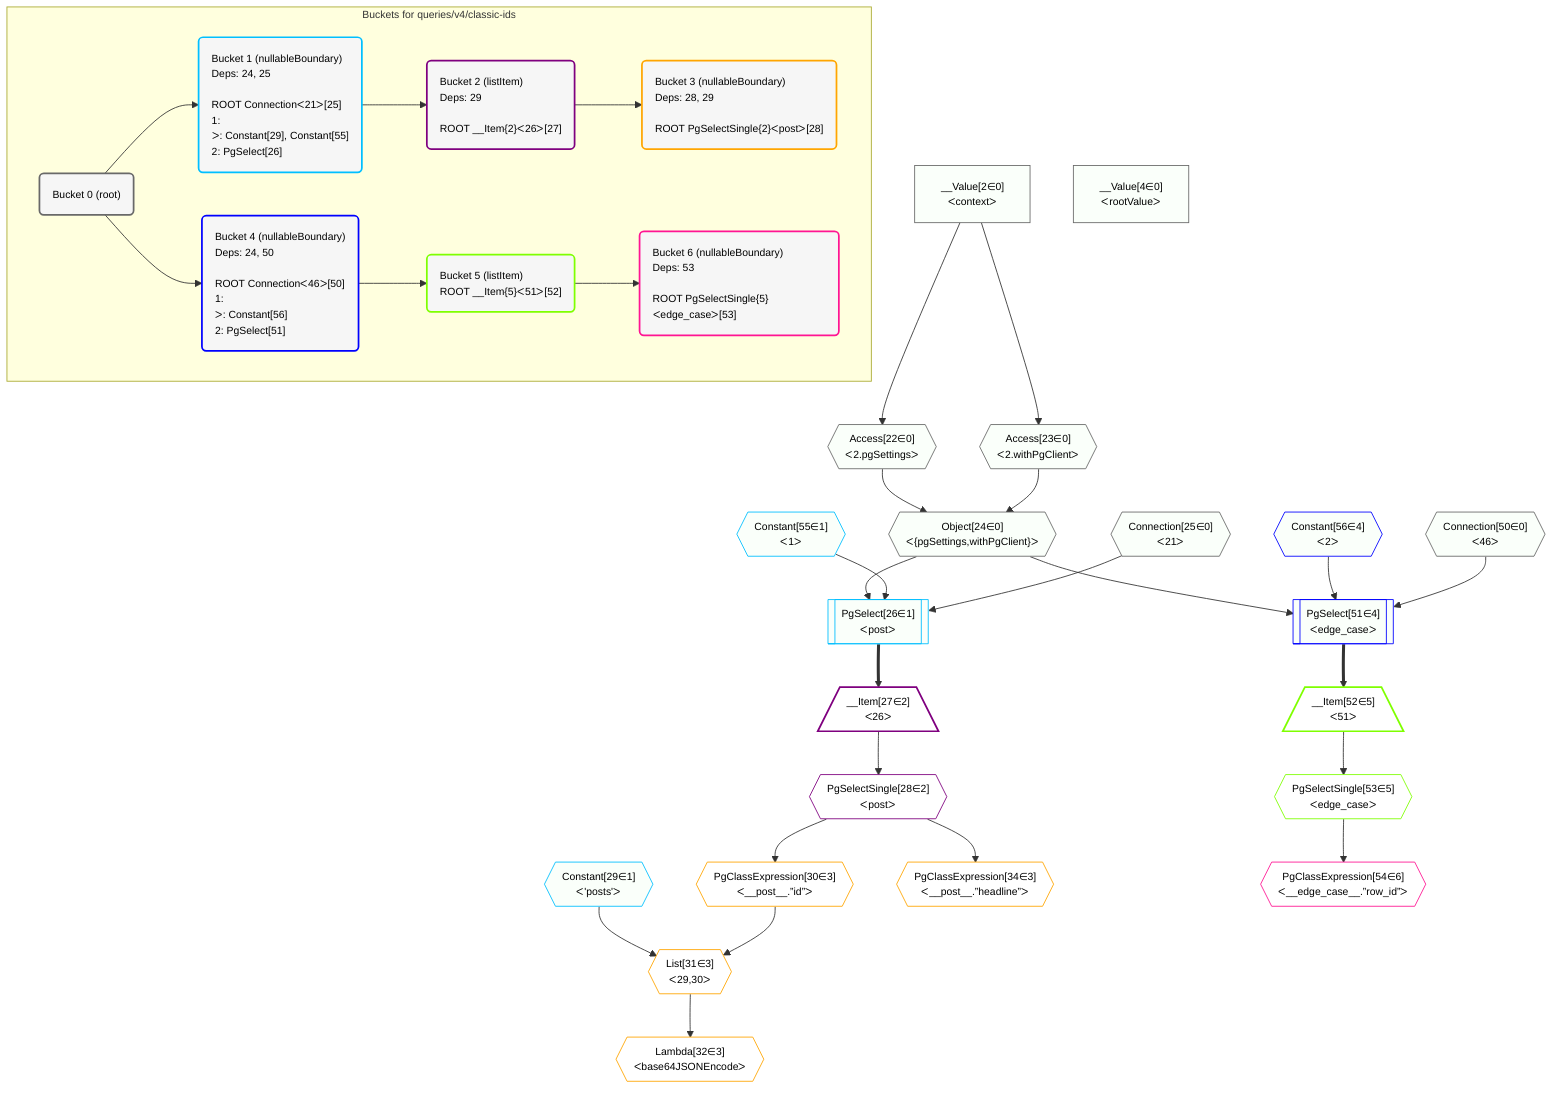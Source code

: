 %%{init: {'themeVariables': { 'fontSize': '12px'}}}%%
graph TD
    classDef path fill:#eee,stroke:#000,color:#000
    classDef plan fill:#fff,stroke-width:1px,color:#000
    classDef itemplan fill:#fff,stroke-width:2px,color:#000
    classDef unbatchedplan fill:#dff,stroke-width:1px,color:#000
    classDef sideeffectplan fill:#fcc,stroke-width:2px,color:#000
    classDef bucket fill:#f6f6f6,color:#000,stroke-width:2px,text-align:left


    %% plan dependencies
    Object24{{"Object[24∈0]<br />ᐸ{pgSettings,withPgClient}ᐳ"}}:::plan
    Access22{{"Access[22∈0]<br />ᐸ2.pgSettingsᐳ"}}:::plan
    Access23{{"Access[23∈0]<br />ᐸ2.withPgClientᐳ"}}:::plan
    Access22 & Access23 --> Object24
    __Value2["__Value[2∈0]<br />ᐸcontextᐳ"]:::plan
    __Value2 --> Access22
    __Value2 --> Access23
    __Value4["__Value[4∈0]<br />ᐸrootValueᐳ"]:::plan
    Connection25{{"Connection[25∈0]<br />ᐸ21ᐳ"}}:::plan
    Connection50{{"Connection[50∈0]<br />ᐸ46ᐳ"}}:::plan
    PgSelect26[["PgSelect[26∈1]<br />ᐸpostᐳ"]]:::plan
    Constant55{{"Constant[55∈1]<br />ᐸ1ᐳ"}}:::plan
    Object24 & Constant55 & Connection25 --> PgSelect26
    Constant29{{"Constant[29∈1]<br />ᐸ'posts'ᐳ"}}:::plan
    __Item27[/"__Item[27∈2]<br />ᐸ26ᐳ"\]:::itemplan
    PgSelect26 ==> __Item27
    PgSelectSingle28{{"PgSelectSingle[28∈2]<br />ᐸpostᐳ"}}:::plan
    __Item27 --> PgSelectSingle28
    List31{{"List[31∈3]<br />ᐸ29,30ᐳ"}}:::plan
    PgClassExpression30{{"PgClassExpression[30∈3]<br />ᐸ__post__.”id”ᐳ"}}:::plan
    Constant29 & PgClassExpression30 --> List31
    PgSelectSingle28 --> PgClassExpression30
    Lambda32{{"Lambda[32∈3]<br />ᐸbase64JSONEncodeᐳ"}}:::plan
    List31 --> Lambda32
    PgClassExpression34{{"PgClassExpression[34∈3]<br />ᐸ__post__.”headline”ᐳ"}}:::plan
    PgSelectSingle28 --> PgClassExpression34
    PgSelect51[["PgSelect[51∈4]<br />ᐸedge_caseᐳ"]]:::plan
    Constant56{{"Constant[56∈4]<br />ᐸ2ᐳ"}}:::plan
    Object24 & Constant56 & Connection50 --> PgSelect51
    __Item52[/"__Item[52∈5]<br />ᐸ51ᐳ"\]:::itemplan
    PgSelect51 ==> __Item52
    PgSelectSingle53{{"PgSelectSingle[53∈5]<br />ᐸedge_caseᐳ"}}:::plan
    __Item52 --> PgSelectSingle53
    PgClassExpression54{{"PgClassExpression[54∈6]<br />ᐸ__edge_case__.”row_id”ᐳ"}}:::plan
    PgSelectSingle53 --> PgClassExpression54

    %% define steps

    subgraph "Buckets for queries/v4/classic-ids"
    Bucket0("Bucket 0 (root)"):::bucket
    classDef bucket0 stroke:#696969
    class Bucket0,__Value2,__Value4,Access22,Access23,Object24,Connection25,Connection50 bucket0
    Bucket1("Bucket 1 (nullableBoundary)<br />Deps: 24, 25<br /><br />ROOT Connectionᐸ21ᐳ[25]<br />1: <br />ᐳ: Constant[29], Constant[55]<br />2: PgSelect[26]"):::bucket
    classDef bucket1 stroke:#00bfff
    class Bucket1,PgSelect26,Constant29,Constant55 bucket1
    Bucket2("Bucket 2 (listItem)<br />Deps: 29<br /><br />ROOT __Item{2}ᐸ26ᐳ[27]"):::bucket
    classDef bucket2 stroke:#7f007f
    class Bucket2,__Item27,PgSelectSingle28 bucket2
    Bucket3("Bucket 3 (nullableBoundary)<br />Deps: 28, 29<br /><br />ROOT PgSelectSingle{2}ᐸpostᐳ[28]"):::bucket
    classDef bucket3 stroke:#ffa500
    class Bucket3,PgClassExpression30,List31,Lambda32,PgClassExpression34 bucket3
    Bucket4("Bucket 4 (nullableBoundary)<br />Deps: 24, 50<br /><br />ROOT Connectionᐸ46ᐳ[50]<br />1: <br />ᐳ: Constant[56]<br />2: PgSelect[51]"):::bucket
    classDef bucket4 stroke:#0000ff
    class Bucket4,PgSelect51,Constant56 bucket4
    Bucket5("Bucket 5 (listItem)<br />ROOT __Item{5}ᐸ51ᐳ[52]"):::bucket
    classDef bucket5 stroke:#7fff00
    class Bucket5,__Item52,PgSelectSingle53 bucket5
    Bucket6("Bucket 6 (nullableBoundary)<br />Deps: 53<br /><br />ROOT PgSelectSingle{5}ᐸedge_caseᐳ[53]"):::bucket
    classDef bucket6 stroke:#ff1493
    class Bucket6,PgClassExpression54 bucket6
    Bucket0 --> Bucket1 & Bucket4
    Bucket1 --> Bucket2
    Bucket2 --> Bucket3
    Bucket4 --> Bucket5
    Bucket5 --> Bucket6
    classDef unary fill:#fafffa,borderWidth:8px
    class Object24,Access22,Access23,__Value2,__Value4,Connection25,Connection50,PgSelect26,Constant29,Constant55,PgSelect51,Constant56 unary
    end